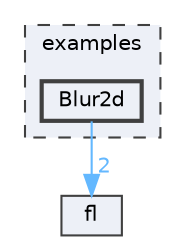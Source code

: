digraph "/home/runner/work/FastLED/FastLED/examples/Blur2d"
{
 // INTERACTIVE_SVG=YES
 // LATEX_PDF_SIZE
  bgcolor="transparent";
  edge [fontname=Helvetica,fontsize=10,labelfontname=Helvetica,labelfontsize=10];
  node [fontname=Helvetica,fontsize=10,shape=box,height=0.2,width=0.4];
  compound=true
  subgraph clusterdir_d28a4824dc47e487b107a5db32ef43c4 {
    graph [ bgcolor="#edf0f7", pencolor="grey25", label="examples", fontname=Helvetica,fontsize=10 style="filled,dashed", URL="dir_d28a4824dc47e487b107a5db32ef43c4.html",tooltip=""]
  dir_b412dce60cf556e05d2dcd4b68a093a5 [label="Blur2d", fillcolor="#edf0f7", color="grey25", style="filled,bold", URL="dir_b412dce60cf556e05d2dcd4b68a093a5.html",tooltip=""];
  }
  dir_4d1829fa9bd13d7db71e765b2707b248 [label="fl", fillcolor="#edf0f7", color="grey25", style="filled", URL="dir_4d1829fa9bd13d7db71e765b2707b248.html",tooltip=""];
  dir_b412dce60cf556e05d2dcd4b68a093a5->dir_4d1829fa9bd13d7db71e765b2707b248 [headlabel="2", labeldistance=1.5 headhref="dir_000018_000042.html" href="dir_000018_000042.html" color="steelblue1" fontcolor="steelblue1"];
}
